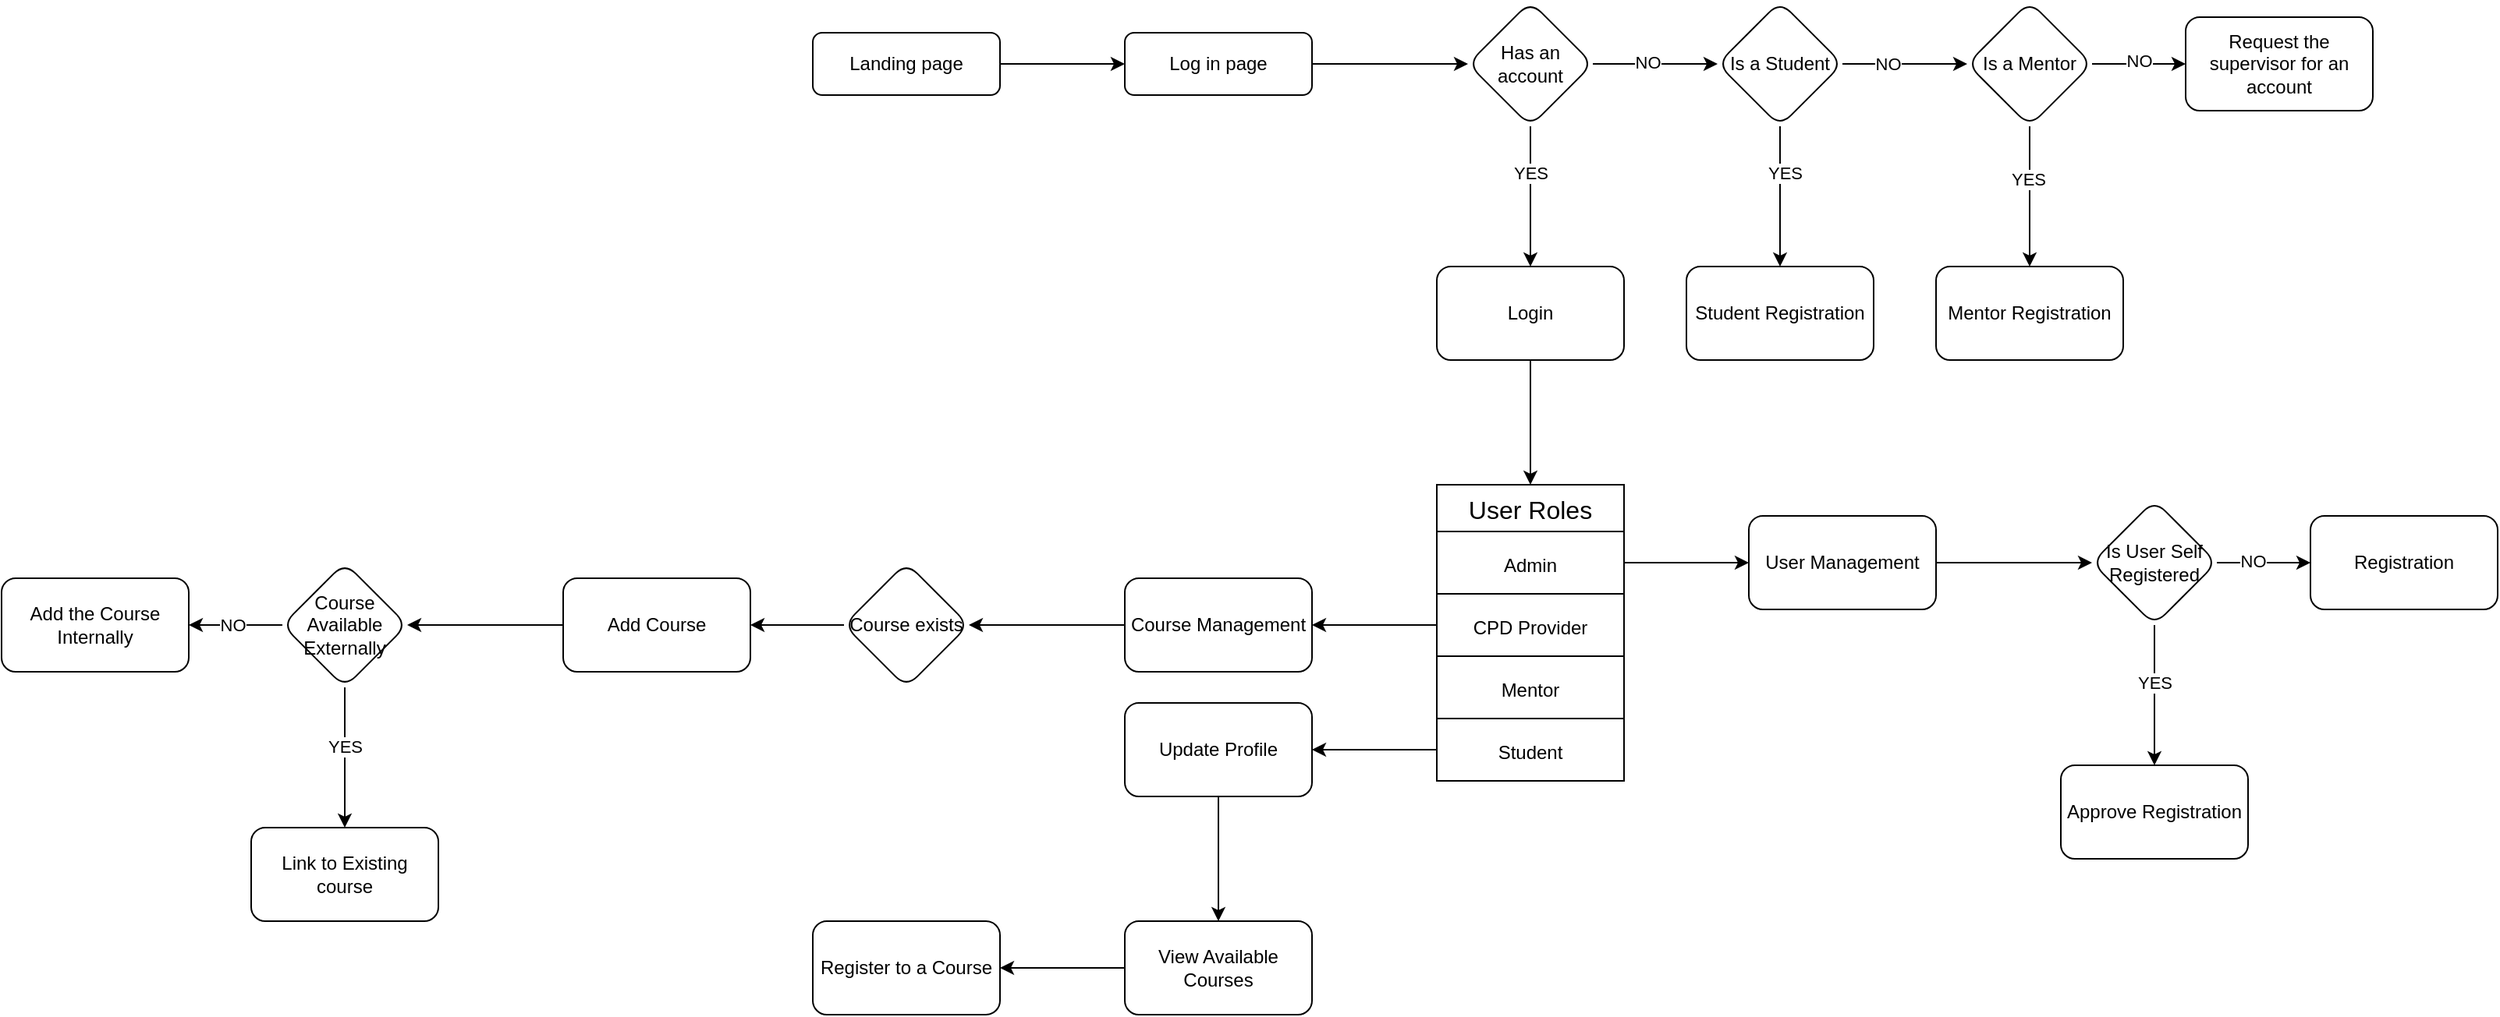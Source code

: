 <mxfile version="24.4.0" type="device">
  <diagram id="C5RBs43oDa-KdzZeNtuy" name="Page-1">
    <mxGraphModel dx="1877" dy="522" grid="1" gridSize="10" guides="1" tooltips="1" connect="1" arrows="1" fold="1" page="1" pageScale="1" pageWidth="827" pageHeight="1169" math="0" shadow="0">
      <root>
        <mxCell id="WIyWlLk6GJQsqaUBKTNV-0" />
        <mxCell id="WIyWlLk6GJQsqaUBKTNV-1" parent="WIyWlLk6GJQsqaUBKTNV-0" />
        <mxCell id="iniAoGMS87wpyo4GjcRw-3" value="" style="edgeStyle=orthogonalEdgeStyle;rounded=0;orthogonalLoop=1;jettySize=auto;html=1;" edge="1" parent="WIyWlLk6GJQsqaUBKTNV-1" source="WIyWlLk6GJQsqaUBKTNV-3" target="iniAoGMS87wpyo4GjcRw-2">
          <mxGeometry relative="1" as="geometry" />
        </mxCell>
        <mxCell id="WIyWlLk6GJQsqaUBKTNV-3" value="Landing page" style="rounded=1;whiteSpace=wrap;html=1;fontSize=12;glass=0;strokeWidth=1;shadow=0;" parent="WIyWlLk6GJQsqaUBKTNV-1" vertex="1">
          <mxGeometry x="160" y="80" width="120" height="40" as="geometry" />
        </mxCell>
        <mxCell id="iniAoGMS87wpyo4GjcRw-5" value="" style="edgeStyle=orthogonalEdgeStyle;rounded=0;orthogonalLoop=1;jettySize=auto;html=1;" edge="1" parent="WIyWlLk6GJQsqaUBKTNV-1" source="iniAoGMS87wpyo4GjcRw-2" target="iniAoGMS87wpyo4GjcRw-4">
          <mxGeometry relative="1" as="geometry" />
        </mxCell>
        <mxCell id="iniAoGMS87wpyo4GjcRw-2" value="Log in page" style="rounded=1;whiteSpace=wrap;html=1;fontSize=12;glass=0;strokeWidth=1;shadow=0;" vertex="1" parent="WIyWlLk6GJQsqaUBKTNV-1">
          <mxGeometry x="360" y="80" width="120" height="40" as="geometry" />
        </mxCell>
        <mxCell id="iniAoGMS87wpyo4GjcRw-7" value="" style="edgeStyle=orthogonalEdgeStyle;rounded=0;orthogonalLoop=1;jettySize=auto;html=1;" edge="1" parent="WIyWlLk6GJQsqaUBKTNV-1" source="iniAoGMS87wpyo4GjcRw-4" target="iniAoGMS87wpyo4GjcRw-6">
          <mxGeometry relative="1" as="geometry" />
        </mxCell>
        <mxCell id="iniAoGMS87wpyo4GjcRw-8" value="NO" style="edgeLabel;html=1;align=center;verticalAlign=middle;resizable=0;points=[];" vertex="1" connectable="0" parent="iniAoGMS87wpyo4GjcRw-7">
          <mxGeometry x="-0.13" y="1" relative="1" as="geometry">
            <mxPoint as="offset" />
          </mxGeometry>
        </mxCell>
        <mxCell id="iniAoGMS87wpyo4GjcRw-28" value="" style="edgeStyle=orthogonalEdgeStyle;rounded=0;orthogonalLoop=1;jettySize=auto;html=1;" edge="1" parent="WIyWlLk6GJQsqaUBKTNV-1" source="iniAoGMS87wpyo4GjcRw-4" target="iniAoGMS87wpyo4GjcRw-27">
          <mxGeometry relative="1" as="geometry" />
        </mxCell>
        <mxCell id="iniAoGMS87wpyo4GjcRw-33" value="YES" style="edgeLabel;html=1;align=center;verticalAlign=middle;resizable=0;points=[];" vertex="1" connectable="0" parent="iniAoGMS87wpyo4GjcRw-28">
          <mxGeometry x="-0.338" relative="1" as="geometry">
            <mxPoint as="offset" />
          </mxGeometry>
        </mxCell>
        <mxCell id="iniAoGMS87wpyo4GjcRw-4" value="Has an account" style="rhombus;whiteSpace=wrap;html=1;rounded=1;glass=0;strokeWidth=1;shadow=0;" vertex="1" parent="WIyWlLk6GJQsqaUBKTNV-1">
          <mxGeometry x="580" y="60" width="80" height="80" as="geometry" />
        </mxCell>
        <mxCell id="iniAoGMS87wpyo4GjcRw-10" value="" style="edgeStyle=orthogonalEdgeStyle;rounded=0;orthogonalLoop=1;jettySize=auto;html=1;" edge="1" parent="WIyWlLk6GJQsqaUBKTNV-1" source="iniAoGMS87wpyo4GjcRw-6" target="iniAoGMS87wpyo4GjcRw-9">
          <mxGeometry relative="1" as="geometry" />
        </mxCell>
        <mxCell id="iniAoGMS87wpyo4GjcRw-19" value="NO" style="edgeLabel;html=1;align=center;verticalAlign=middle;resizable=0;points=[];" vertex="1" connectable="0" parent="iniAoGMS87wpyo4GjcRw-10">
          <mxGeometry x="-0.29" relative="1" as="geometry">
            <mxPoint as="offset" />
          </mxGeometry>
        </mxCell>
        <mxCell id="iniAoGMS87wpyo4GjcRw-30" value="" style="edgeStyle=orthogonalEdgeStyle;rounded=0;orthogonalLoop=1;jettySize=auto;html=1;" edge="1" parent="WIyWlLk6GJQsqaUBKTNV-1" source="iniAoGMS87wpyo4GjcRw-6" target="iniAoGMS87wpyo4GjcRw-29">
          <mxGeometry relative="1" as="geometry" />
        </mxCell>
        <mxCell id="iniAoGMS87wpyo4GjcRw-34" value="YES" style="edgeLabel;html=1;align=center;verticalAlign=middle;resizable=0;points=[];" vertex="1" connectable="0" parent="iniAoGMS87wpyo4GjcRw-30">
          <mxGeometry x="-0.338" y="3" relative="1" as="geometry">
            <mxPoint as="offset" />
          </mxGeometry>
        </mxCell>
        <mxCell id="iniAoGMS87wpyo4GjcRw-6" value="Is a Student" style="rhombus;whiteSpace=wrap;html=1;rounded=1;glass=0;strokeWidth=1;shadow=0;" vertex="1" parent="WIyWlLk6GJQsqaUBKTNV-1">
          <mxGeometry x="740" y="60" width="80" height="80" as="geometry" />
        </mxCell>
        <mxCell id="iniAoGMS87wpyo4GjcRw-12" value="" style="edgeStyle=orthogonalEdgeStyle;rounded=0;orthogonalLoop=1;jettySize=auto;html=1;" edge="1" parent="WIyWlLk6GJQsqaUBKTNV-1" source="iniAoGMS87wpyo4GjcRw-9" target="iniAoGMS87wpyo4GjcRw-11">
          <mxGeometry relative="1" as="geometry" />
        </mxCell>
        <mxCell id="iniAoGMS87wpyo4GjcRw-20" value="NO" style="edgeLabel;html=1;align=center;verticalAlign=middle;resizable=0;points=[];" vertex="1" connectable="0" parent="iniAoGMS87wpyo4GjcRw-12">
          <mxGeometry x="-0.02" y="2" relative="1" as="geometry">
            <mxPoint as="offset" />
          </mxGeometry>
        </mxCell>
        <mxCell id="iniAoGMS87wpyo4GjcRw-32" value="" style="edgeStyle=orthogonalEdgeStyle;rounded=0;orthogonalLoop=1;jettySize=auto;html=1;" edge="1" parent="WIyWlLk6GJQsqaUBKTNV-1" source="iniAoGMS87wpyo4GjcRw-9" target="iniAoGMS87wpyo4GjcRw-31">
          <mxGeometry relative="1" as="geometry" />
        </mxCell>
        <mxCell id="iniAoGMS87wpyo4GjcRw-35" value="YES" style="edgeLabel;html=1;align=center;verticalAlign=middle;resizable=0;points=[];" vertex="1" connectable="0" parent="iniAoGMS87wpyo4GjcRw-32">
          <mxGeometry x="-0.249" y="-1" relative="1" as="geometry">
            <mxPoint as="offset" />
          </mxGeometry>
        </mxCell>
        <mxCell id="iniAoGMS87wpyo4GjcRw-9" value="Is a Mentor" style="rhombus;whiteSpace=wrap;html=1;rounded=1;glass=0;strokeWidth=1;shadow=0;" vertex="1" parent="WIyWlLk6GJQsqaUBKTNV-1">
          <mxGeometry x="900" y="60" width="80" height="80" as="geometry" />
        </mxCell>
        <mxCell id="iniAoGMS87wpyo4GjcRw-11" value="Request the supervisor for an account" style="whiteSpace=wrap;html=1;rounded=1;glass=0;strokeWidth=1;shadow=0;" vertex="1" parent="WIyWlLk6GJQsqaUBKTNV-1">
          <mxGeometry x="1040" y="70" width="120" height="60" as="geometry" />
        </mxCell>
        <mxCell id="iniAoGMS87wpyo4GjcRw-59" value="" style="edgeStyle=orthogonalEdgeStyle;rounded=0;orthogonalLoop=1;jettySize=auto;html=1;" edge="1" parent="WIyWlLk6GJQsqaUBKTNV-1" source="iniAoGMS87wpyo4GjcRw-27">
          <mxGeometry relative="1" as="geometry">
            <mxPoint x="620" y="370" as="targetPoint" />
          </mxGeometry>
        </mxCell>
        <mxCell id="iniAoGMS87wpyo4GjcRw-27" value="Login" style="whiteSpace=wrap;html=1;rounded=1;glass=0;strokeWidth=1;shadow=0;" vertex="1" parent="WIyWlLk6GJQsqaUBKTNV-1">
          <mxGeometry x="560" y="230" width="120" height="60" as="geometry" />
        </mxCell>
        <mxCell id="iniAoGMS87wpyo4GjcRw-29" value="Student Registration" style="whiteSpace=wrap;html=1;rounded=1;glass=0;strokeWidth=1;shadow=0;" vertex="1" parent="WIyWlLk6GJQsqaUBKTNV-1">
          <mxGeometry x="720" y="230" width="120" height="60" as="geometry" />
        </mxCell>
        <mxCell id="iniAoGMS87wpyo4GjcRw-31" value="Mentor Registration" style="whiteSpace=wrap;html=1;rounded=1;glass=0;strokeWidth=1;shadow=0;" vertex="1" parent="WIyWlLk6GJQsqaUBKTNV-1">
          <mxGeometry x="880" y="230" width="120" height="60" as="geometry" />
        </mxCell>
        <mxCell id="iniAoGMS87wpyo4GjcRw-60" value="User Roles" style="shape=table;startSize=30;container=1;collapsible=0;childLayout=tableLayout;strokeColor=default;fontSize=16;" vertex="1" parent="WIyWlLk6GJQsqaUBKTNV-1">
          <mxGeometry x="560" y="370" width="120" height="190" as="geometry" />
        </mxCell>
        <mxCell id="iniAoGMS87wpyo4GjcRw-73" style="shape=tableRow;horizontal=0;startSize=0;swimlaneHead=0;swimlaneBody=0;strokeColor=inherit;top=0;left=0;bottom=0;right=0;collapsible=0;dropTarget=0;fillColor=none;points=[[0,0.5],[1,0.5]];portConstraint=eastwest;fontSize=16;" vertex="1" parent="iniAoGMS87wpyo4GjcRw-60">
          <mxGeometry y="30" width="120" height="40" as="geometry" />
        </mxCell>
        <mxCell id="iniAoGMS87wpyo4GjcRw-74" value="&lt;font style=&quot;font-size: 12px;&quot;&gt;Admin&lt;/font&gt;" style="shape=partialRectangle;html=1;whiteSpace=wrap;connectable=0;strokeColor=inherit;overflow=hidden;fillColor=none;top=0;left=0;bottom=0;right=0;pointerEvents=1;fontSize=16;" vertex="1" parent="iniAoGMS87wpyo4GjcRw-73">
          <mxGeometry width="120" height="40" as="geometry">
            <mxRectangle width="120" height="40" as="alternateBounds" />
          </mxGeometry>
        </mxCell>
        <mxCell id="iniAoGMS87wpyo4GjcRw-61" value="" style="shape=tableRow;horizontal=0;startSize=0;swimlaneHead=0;swimlaneBody=0;strokeColor=inherit;top=0;left=0;bottom=0;right=0;collapsible=0;dropTarget=0;fillColor=none;points=[[0,0.5],[1,0.5]];portConstraint=eastwest;fontSize=16;" vertex="1" parent="iniAoGMS87wpyo4GjcRw-60">
          <mxGeometry y="70" width="120" height="40" as="geometry" />
        </mxCell>
        <mxCell id="iniAoGMS87wpyo4GjcRw-62" value="&lt;font style=&quot;font-size: 12px;&quot;&gt;CPD Provider&lt;/font&gt;" style="shape=partialRectangle;html=1;whiteSpace=wrap;connectable=0;strokeColor=inherit;overflow=hidden;fillColor=none;top=0;left=0;bottom=0;right=0;pointerEvents=1;fontSize=16;" vertex="1" parent="iniAoGMS87wpyo4GjcRw-61">
          <mxGeometry width="120" height="40" as="geometry">
            <mxRectangle width="120" height="40" as="alternateBounds" />
          </mxGeometry>
        </mxCell>
        <mxCell id="iniAoGMS87wpyo4GjcRw-65" value="" style="shape=tableRow;horizontal=0;startSize=0;swimlaneHead=0;swimlaneBody=0;strokeColor=inherit;top=0;left=0;bottom=0;right=0;collapsible=0;dropTarget=0;fillColor=none;points=[[0,0.5],[1,0.5]];portConstraint=eastwest;fontSize=16;" vertex="1" parent="iniAoGMS87wpyo4GjcRw-60">
          <mxGeometry y="110" width="120" height="40" as="geometry" />
        </mxCell>
        <mxCell id="iniAoGMS87wpyo4GjcRw-66" value="&lt;font style=&quot;font-size: 12px;&quot;&gt;Mentor&lt;/font&gt;" style="shape=partialRectangle;html=1;whiteSpace=wrap;connectable=0;strokeColor=inherit;overflow=hidden;fillColor=none;top=0;left=0;bottom=0;right=0;pointerEvents=1;fontSize=16;" vertex="1" parent="iniAoGMS87wpyo4GjcRw-65">
          <mxGeometry width="120" height="40" as="geometry">
            <mxRectangle width="120" height="40" as="alternateBounds" />
          </mxGeometry>
        </mxCell>
        <mxCell id="iniAoGMS87wpyo4GjcRw-69" value="" style="shape=tableRow;horizontal=0;startSize=0;swimlaneHead=0;swimlaneBody=0;strokeColor=inherit;top=0;left=0;bottom=0;right=0;collapsible=0;dropTarget=0;fillColor=none;points=[[0,0.5],[1,0.5]];portConstraint=eastwest;fontSize=16;" vertex="1" parent="iniAoGMS87wpyo4GjcRw-60">
          <mxGeometry y="150" width="120" height="40" as="geometry" />
        </mxCell>
        <mxCell id="iniAoGMS87wpyo4GjcRw-70" value="&lt;font style=&quot;font-size: 12px;&quot;&gt;Student&lt;/font&gt;" style="shape=partialRectangle;html=1;whiteSpace=wrap;connectable=0;strokeColor=inherit;overflow=hidden;fillColor=none;top=0;left=0;bottom=0;right=0;pointerEvents=1;fontSize=16;" vertex="1" parent="iniAoGMS87wpyo4GjcRw-69">
          <mxGeometry width="120" height="40" as="geometry">
            <mxRectangle width="120" height="40" as="alternateBounds" />
          </mxGeometry>
        </mxCell>
        <mxCell id="iniAoGMS87wpyo4GjcRw-92" style="edgeStyle=orthogonalEdgeStyle;rounded=0;orthogonalLoop=1;jettySize=auto;html=1;exitX=1;exitY=0.5;exitDx=0;exitDy=0;" edge="1" parent="WIyWlLk6GJQsqaUBKTNV-1" source="iniAoGMS87wpyo4GjcRw-73" target="iniAoGMS87wpyo4GjcRw-93">
          <mxGeometry relative="1" as="geometry">
            <mxPoint x="770" y="420" as="targetPoint" />
          </mxGeometry>
        </mxCell>
        <mxCell id="iniAoGMS87wpyo4GjcRw-95" value="" style="edgeStyle=orthogonalEdgeStyle;rounded=0;orthogonalLoop=1;jettySize=auto;html=1;" edge="1" parent="WIyWlLk6GJQsqaUBKTNV-1" source="iniAoGMS87wpyo4GjcRw-93" target="iniAoGMS87wpyo4GjcRw-94">
          <mxGeometry relative="1" as="geometry" />
        </mxCell>
        <mxCell id="iniAoGMS87wpyo4GjcRw-93" value="&lt;font style=&quot;font-size: 12px;&quot;&gt;User Management&lt;/font&gt;" style="rounded=1;whiteSpace=wrap;html=1;" vertex="1" parent="WIyWlLk6GJQsqaUBKTNV-1">
          <mxGeometry x="760" y="390" width="120" height="60" as="geometry" />
        </mxCell>
        <mxCell id="iniAoGMS87wpyo4GjcRw-97" value="" style="edgeStyle=orthogonalEdgeStyle;rounded=0;orthogonalLoop=1;jettySize=auto;html=1;" edge="1" parent="WIyWlLk6GJQsqaUBKTNV-1" source="iniAoGMS87wpyo4GjcRw-94" target="iniAoGMS87wpyo4GjcRw-96">
          <mxGeometry relative="1" as="geometry" />
        </mxCell>
        <mxCell id="iniAoGMS87wpyo4GjcRw-106" value="NO" style="edgeLabel;html=1;align=center;verticalAlign=middle;resizable=0;points=[];" vertex="1" connectable="0" parent="iniAoGMS87wpyo4GjcRw-97">
          <mxGeometry x="-0.247" y="1" relative="1" as="geometry">
            <mxPoint as="offset" />
          </mxGeometry>
        </mxCell>
        <mxCell id="iniAoGMS87wpyo4GjcRw-99" value="" style="edgeStyle=orthogonalEdgeStyle;rounded=0;orthogonalLoop=1;jettySize=auto;html=1;" edge="1" parent="WIyWlLk6GJQsqaUBKTNV-1" source="iniAoGMS87wpyo4GjcRw-94" target="iniAoGMS87wpyo4GjcRw-98">
          <mxGeometry relative="1" as="geometry" />
        </mxCell>
        <mxCell id="iniAoGMS87wpyo4GjcRw-107" value="YES" style="edgeLabel;html=1;align=center;verticalAlign=middle;resizable=0;points=[];" vertex="1" connectable="0" parent="iniAoGMS87wpyo4GjcRw-99">
          <mxGeometry x="-0.191" relative="1" as="geometry">
            <mxPoint as="offset" />
          </mxGeometry>
        </mxCell>
        <mxCell id="iniAoGMS87wpyo4GjcRw-94" value="Is User Self Registered" style="rhombus;whiteSpace=wrap;html=1;rounded=1;" vertex="1" parent="WIyWlLk6GJQsqaUBKTNV-1">
          <mxGeometry x="980" y="380" width="80" height="80" as="geometry" />
        </mxCell>
        <mxCell id="iniAoGMS87wpyo4GjcRw-96" value="&lt;font style=&quot;font-size: 12px;&quot;&gt;Registration&lt;/font&gt;" style="whiteSpace=wrap;html=1;rounded=1;" vertex="1" parent="WIyWlLk6GJQsqaUBKTNV-1">
          <mxGeometry x="1120" y="390" width="120" height="60" as="geometry" />
        </mxCell>
        <mxCell id="iniAoGMS87wpyo4GjcRw-98" value="&lt;font style=&quot;font-size: 12px;&quot;&gt;Approve Registration&lt;/font&gt;" style="whiteSpace=wrap;html=1;rounded=1;" vertex="1" parent="WIyWlLk6GJQsqaUBKTNV-1">
          <mxGeometry x="960" y="550" width="120" height="60" as="geometry" />
        </mxCell>
        <mxCell id="iniAoGMS87wpyo4GjcRw-102" style="edgeStyle=orthogonalEdgeStyle;rounded=0;orthogonalLoop=1;jettySize=auto;html=1;exitX=0;exitY=0.5;exitDx=0;exitDy=0;" edge="1" parent="WIyWlLk6GJQsqaUBKTNV-1" source="iniAoGMS87wpyo4GjcRw-61" target="iniAoGMS87wpyo4GjcRw-103">
          <mxGeometry relative="1" as="geometry">
            <mxPoint x="480" y="460" as="targetPoint" />
          </mxGeometry>
        </mxCell>
        <mxCell id="iniAoGMS87wpyo4GjcRw-105" value="" style="edgeStyle=orthogonalEdgeStyle;rounded=0;orthogonalLoop=1;jettySize=auto;html=1;" edge="1" parent="WIyWlLk6GJQsqaUBKTNV-1" source="iniAoGMS87wpyo4GjcRw-103" target="iniAoGMS87wpyo4GjcRw-104">
          <mxGeometry relative="1" as="geometry" />
        </mxCell>
        <mxCell id="iniAoGMS87wpyo4GjcRw-103" value="Course Management" style="rounded=1;whiteSpace=wrap;html=1;" vertex="1" parent="WIyWlLk6GJQsqaUBKTNV-1">
          <mxGeometry x="360" y="430" width="120" height="60" as="geometry" />
        </mxCell>
        <mxCell id="iniAoGMS87wpyo4GjcRw-109" value="" style="edgeStyle=orthogonalEdgeStyle;rounded=0;orthogonalLoop=1;jettySize=auto;html=1;" edge="1" parent="WIyWlLk6GJQsqaUBKTNV-1" source="iniAoGMS87wpyo4GjcRw-104" target="iniAoGMS87wpyo4GjcRw-108">
          <mxGeometry relative="1" as="geometry" />
        </mxCell>
        <mxCell id="iniAoGMS87wpyo4GjcRw-104" value="Course exists" style="rhombus;whiteSpace=wrap;html=1;rounded=1;" vertex="1" parent="WIyWlLk6GJQsqaUBKTNV-1">
          <mxGeometry x="180" y="420" width="80" height="80" as="geometry" />
        </mxCell>
        <mxCell id="iniAoGMS87wpyo4GjcRw-111" value="" style="edgeStyle=orthogonalEdgeStyle;rounded=0;orthogonalLoop=1;jettySize=auto;html=1;" edge="1" parent="WIyWlLk6GJQsqaUBKTNV-1" source="iniAoGMS87wpyo4GjcRw-108" target="iniAoGMS87wpyo4GjcRw-110">
          <mxGeometry relative="1" as="geometry" />
        </mxCell>
        <mxCell id="iniAoGMS87wpyo4GjcRw-108" value="Add Course" style="whiteSpace=wrap;html=1;rounded=1;" vertex="1" parent="WIyWlLk6GJQsqaUBKTNV-1">
          <mxGeometry y="430" width="120" height="60" as="geometry" />
        </mxCell>
        <mxCell id="iniAoGMS87wpyo4GjcRw-113" value="" style="edgeStyle=orthogonalEdgeStyle;rounded=0;orthogonalLoop=1;jettySize=auto;html=1;" edge="1" parent="WIyWlLk6GJQsqaUBKTNV-1" source="iniAoGMS87wpyo4GjcRw-110" target="iniAoGMS87wpyo4GjcRw-112">
          <mxGeometry relative="1" as="geometry" />
        </mxCell>
        <mxCell id="iniAoGMS87wpyo4GjcRw-117" value="NO" style="edgeLabel;html=1;align=center;verticalAlign=middle;resizable=0;points=[];" vertex="1" connectable="0" parent="iniAoGMS87wpyo4GjcRw-113">
          <mxGeometry x="0.087" relative="1" as="geometry">
            <mxPoint as="offset" />
          </mxGeometry>
        </mxCell>
        <mxCell id="iniAoGMS87wpyo4GjcRw-115" value="" style="edgeStyle=orthogonalEdgeStyle;rounded=0;orthogonalLoop=1;jettySize=auto;html=1;" edge="1" parent="WIyWlLk6GJQsqaUBKTNV-1" source="iniAoGMS87wpyo4GjcRw-110" target="iniAoGMS87wpyo4GjcRw-114">
          <mxGeometry relative="1" as="geometry" />
        </mxCell>
        <mxCell id="iniAoGMS87wpyo4GjcRw-116" value="YES" style="edgeLabel;html=1;align=center;verticalAlign=middle;resizable=0;points=[];" vertex="1" connectable="0" parent="iniAoGMS87wpyo4GjcRw-115">
          <mxGeometry x="-0.169" relative="1" as="geometry">
            <mxPoint as="offset" />
          </mxGeometry>
        </mxCell>
        <mxCell id="iniAoGMS87wpyo4GjcRw-110" value="Course Available Externally" style="rhombus;whiteSpace=wrap;html=1;rounded=1;" vertex="1" parent="WIyWlLk6GJQsqaUBKTNV-1">
          <mxGeometry x="-180" y="420" width="80" height="80" as="geometry" />
        </mxCell>
        <mxCell id="iniAoGMS87wpyo4GjcRw-112" value="Add the Course Internally" style="whiteSpace=wrap;html=1;rounded=1;" vertex="1" parent="WIyWlLk6GJQsqaUBKTNV-1">
          <mxGeometry x="-360" y="430" width="120" height="60" as="geometry" />
        </mxCell>
        <mxCell id="iniAoGMS87wpyo4GjcRw-114" value="Link to Existing course" style="whiteSpace=wrap;html=1;rounded=1;" vertex="1" parent="WIyWlLk6GJQsqaUBKTNV-1">
          <mxGeometry x="-200" y="590" width="120" height="60" as="geometry" />
        </mxCell>
        <mxCell id="iniAoGMS87wpyo4GjcRw-119" style="edgeStyle=orthogonalEdgeStyle;rounded=0;orthogonalLoop=1;jettySize=auto;html=1;exitX=0;exitY=0.5;exitDx=0;exitDy=0;" edge="1" parent="WIyWlLk6GJQsqaUBKTNV-1" source="iniAoGMS87wpyo4GjcRw-69" target="iniAoGMS87wpyo4GjcRw-120">
          <mxGeometry relative="1" as="geometry">
            <mxPoint x="480" y="540" as="targetPoint" />
          </mxGeometry>
        </mxCell>
        <mxCell id="iniAoGMS87wpyo4GjcRw-122" value="" style="edgeStyle=orthogonalEdgeStyle;rounded=0;orthogonalLoop=1;jettySize=auto;html=1;" edge="1" parent="WIyWlLk6GJQsqaUBKTNV-1" source="iniAoGMS87wpyo4GjcRw-120" target="iniAoGMS87wpyo4GjcRw-121">
          <mxGeometry relative="1" as="geometry" />
        </mxCell>
        <mxCell id="iniAoGMS87wpyo4GjcRw-120" value="Update Profile" style="rounded=1;whiteSpace=wrap;html=1;" vertex="1" parent="WIyWlLk6GJQsqaUBKTNV-1">
          <mxGeometry x="360" y="510" width="120" height="60" as="geometry" />
        </mxCell>
        <mxCell id="iniAoGMS87wpyo4GjcRw-124" value="" style="edgeStyle=orthogonalEdgeStyle;rounded=0;orthogonalLoop=1;jettySize=auto;html=1;" edge="1" parent="WIyWlLk6GJQsqaUBKTNV-1" source="iniAoGMS87wpyo4GjcRw-121" target="iniAoGMS87wpyo4GjcRw-123">
          <mxGeometry relative="1" as="geometry" />
        </mxCell>
        <mxCell id="iniAoGMS87wpyo4GjcRw-121" value="View Available Courses" style="rounded=1;whiteSpace=wrap;html=1;" vertex="1" parent="WIyWlLk6GJQsqaUBKTNV-1">
          <mxGeometry x="360" y="650" width="120" height="60" as="geometry" />
        </mxCell>
        <mxCell id="iniAoGMS87wpyo4GjcRw-123" value="Register to a Course" style="rounded=1;whiteSpace=wrap;html=1;" vertex="1" parent="WIyWlLk6GJQsqaUBKTNV-1">
          <mxGeometry x="160" y="650" width="120" height="60" as="geometry" />
        </mxCell>
      </root>
    </mxGraphModel>
  </diagram>
</mxfile>
